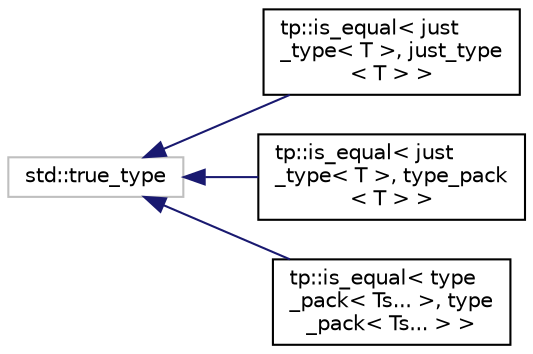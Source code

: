 digraph "Graphical Class Hierarchy"
{
 // LATEX_PDF_SIZE
  edge [fontname="Helvetica",fontsize="10",labelfontname="Helvetica",labelfontsize="10"];
  node [fontname="Helvetica",fontsize="10",shape=record];
  rankdir="LR";
  Node71 [label="std::true_type",height=0.2,width=0.4,color="grey75", fillcolor="white", style="filled",tooltip=" "];
  Node71 -> Node0 [dir="back",color="midnightblue",fontsize="10",style="solid",fontname="Helvetica"];
  Node0 [label="tp::is_equal\< just\l_type\< T \>, just_type\l\< T \> \>",height=0.2,width=0.4,color="black", fillcolor="white", style="filled",URL="$structtp_1_1is__equal_3_01just__type_3_01T_01_4_00_01just__type_3_01T_01_4_01_4.html",tooltip=" "];
  Node71 -> Node73 [dir="back",color="midnightblue",fontsize="10",style="solid",fontname="Helvetica"];
  Node73 [label="tp::is_equal\< just\l_type\< T \>, type_pack\l\< T \> \>",height=0.2,width=0.4,color="black", fillcolor="white", style="filled",URL="$structtp_1_1is__equal_3_01just__type_3_01T_01_4_00_01type__pack_3_01T_01_4_01_4.html",tooltip=" "];
  Node71 -> Node74 [dir="back",color="midnightblue",fontsize="10",style="solid",fontname="Helvetica"];
  Node74 [label="tp::is_equal\< type\l_pack\< Ts... \>, type\l_pack\< Ts... \> \>",height=0.2,width=0.4,color="black", fillcolor="white", style="filled",URL="$structtp_1_1is__equal_3_01type__pack_3_01Ts_8_8_8_01_4_00_01type__pack_3_01Ts_8_8_8_01_4_01_4.html",tooltip=" "];
}
